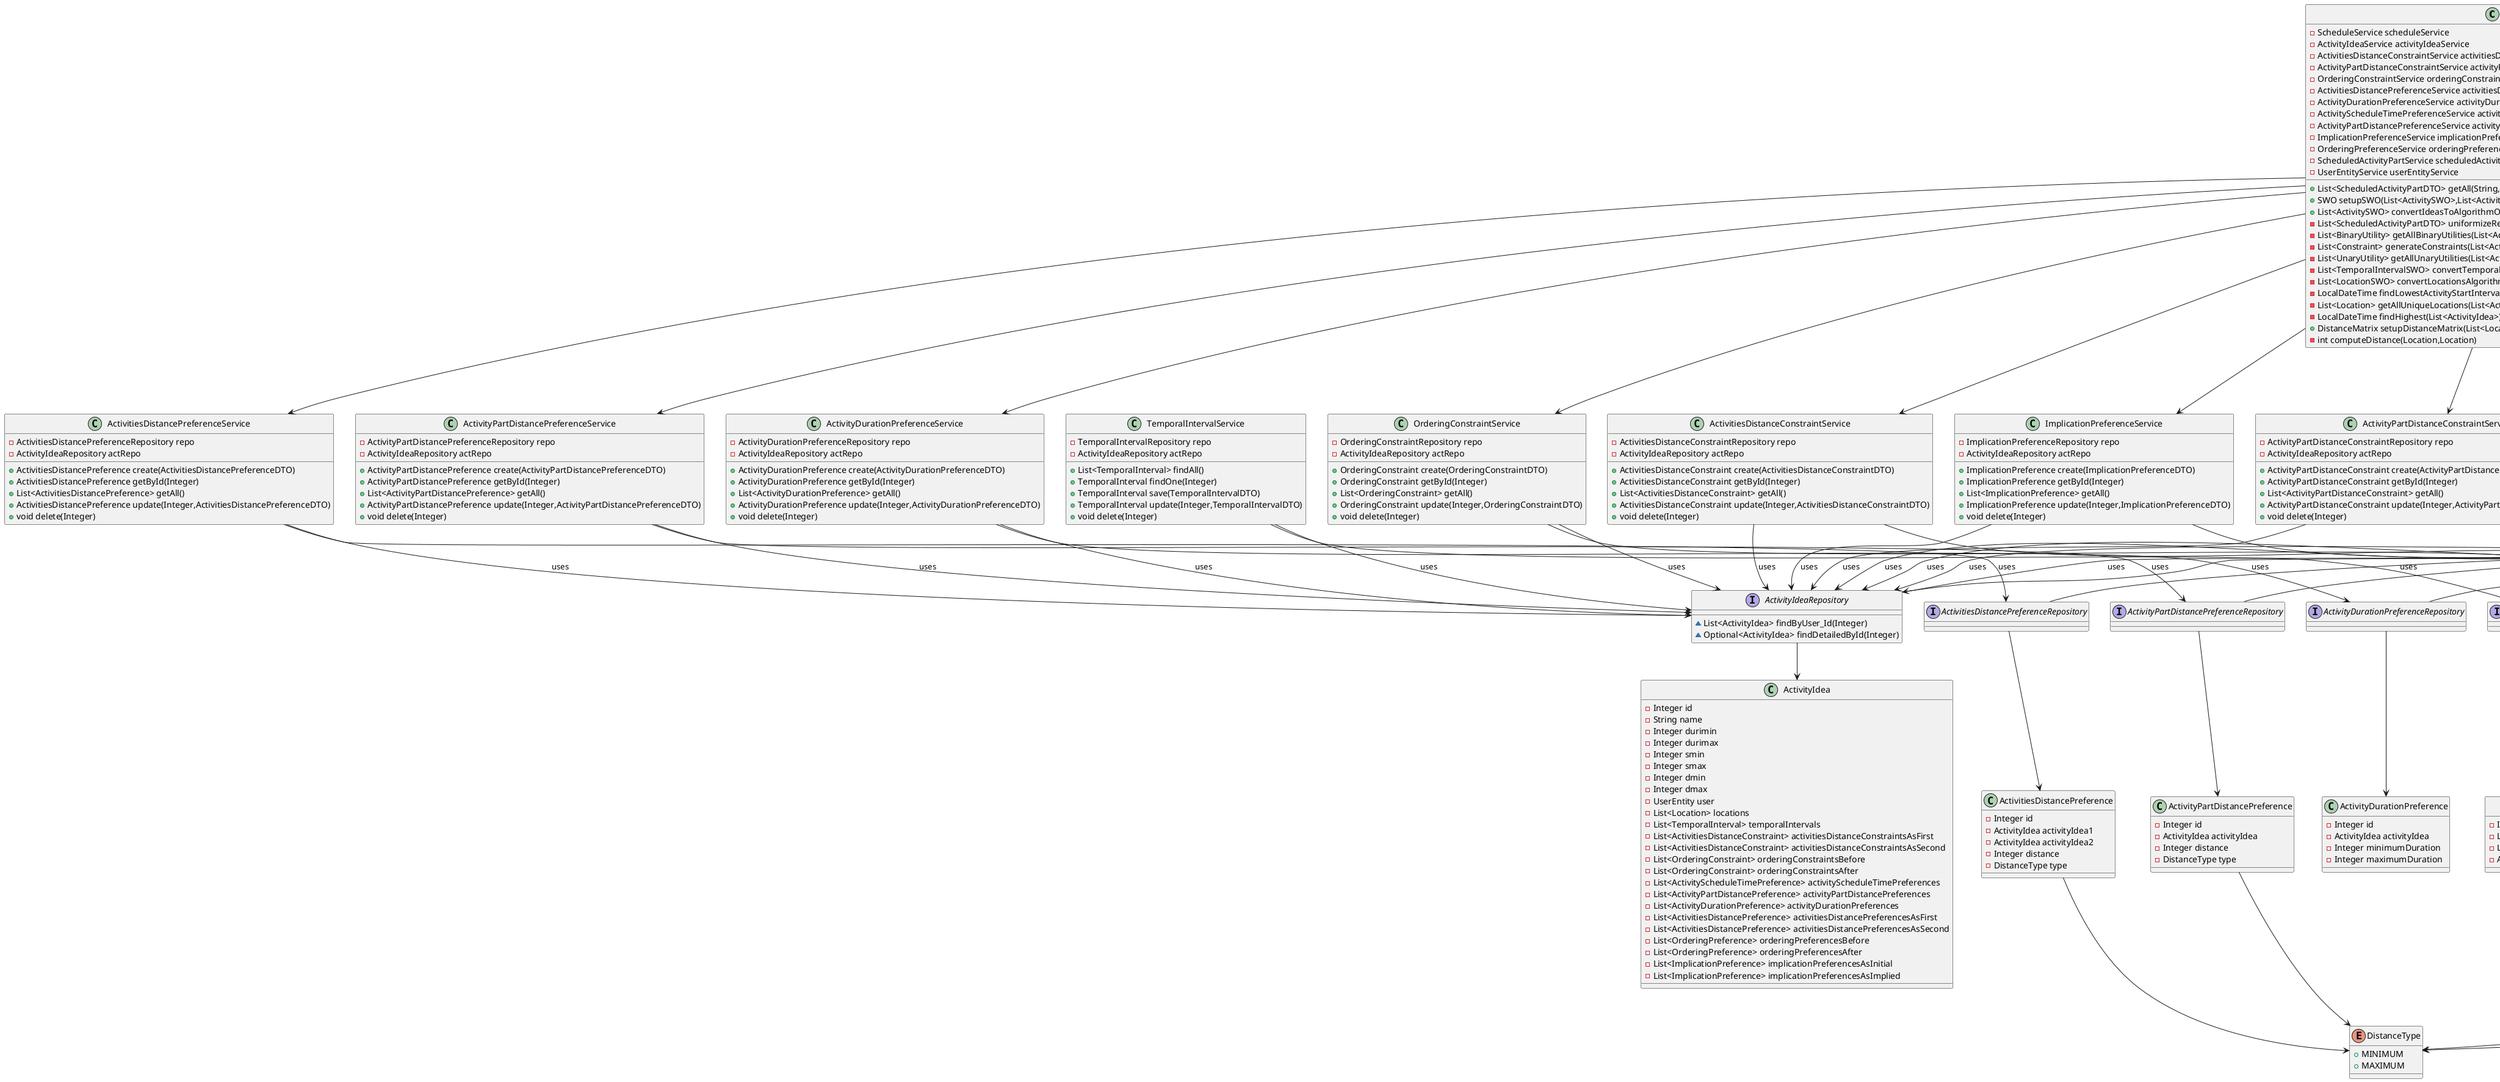 @startuml


class SchedulerController {
- ScheduleService scheduleService
- ActivityIdeaService activityIdeaService
- ActivitiesDistanceConstraintService activitiesDistanceConstraintService
- ActivityPartDistanceConstraintService activityPartDistanceConstraintService
- OrderingConstraintService orderingConstraintService
- ActivitiesDistancePreferenceService activitiesDistancePreferenceService
- ActivityDurationPreferenceService activityDurationPreferenceService
- ActivityScheduleTimePreferenceService activityScheduleTimePreferenceService
- ActivityPartDistancePreferenceService activityPartDistancePreferenceService
- ImplicationPreferenceService implicationPreferenceService
- OrderingPreferenceService orderingPreferenceService
- ScheduledActivityPartService scheduledActivityPartService
- UserEntityService userEntityService
+ List<ScheduledActivityPartDTO> getAll(String,ScheduleRequestDTO)
+ SWO setupSWO(List<ActivitySWO>,List<ActivityIdea>,DistanceMatrix)
+ List<ActivitySWO> convertIdeasToAlgorithmObjects(List<ActivityIdea>,LocalDateTime)
- List<ScheduledActivityPartDTO> uniformizeResultFromSWO(List<ActivitySWO>,LocalDateTime,int)
- List<BinaryUtility> getAllBinaryUtilities(List<ActivityIdea>,List<ActivitySWO>)
- List<Constraint> generateConstraints(List<ActivityIdea>,List<ActivitySWO>,DistanceMatrix)
- List<UnaryUtility> getAllUnaryUtilities(List<ActivityIdea>,List<ActivitySWO>)
- List<TemporalIntervalSWO> convertTemporalIntervalToAlgorithmData(List<TemporalInterval>,LocalDateTime)
- List<LocationSWO> convertLocationsAlgorithmData(List<Location>)
- LocalDateTime findLowestActivityStartInterval(List<ActivityIdea>)
- List<Location> getAllUniqueLocations(List<ActivityIdea>)
- LocalDateTime findHighest(List<ActivityIdea>)
+ DistanceMatrix setupDistanceMatrix(List<Location>)
- int computeDistance(Location,Location)
}
SchedulerController --> ScheduleService
SchedulerController --> ActivityIdeaService
SchedulerController --> ActivitiesDistanceConstraintService
SchedulerController --> ActivityPartDistanceConstraintService
SchedulerController --> OrderingConstraintService
SchedulerController --> ActivitiesDistancePreferenceService
SchedulerController --> ActivityDurationPreferenceService
SchedulerController --> ActivityScheduleTimePreferenceService
SchedulerController --> ActivityPartDistancePreferenceService
SchedulerController --> ImplicationPreferenceService
SchedulerController --> OrderingPreferenceService
SchedulerController --> ScheduledActivityPartService
SchedulerController --> UserEntityService
SchedulerController --> SWO : uses


enum TimePreferenceType {
+ EARLIER
+ LATER
}

enum DistanceType {
+ MINIMUM
+ MAXIMUM
}

class Schedule {
- Integer id
- String name
- LocalDateTime startInterval
- LocalDateTime endInterval
- UserEntity user
- List<ScheduledActivityPart> scheduledActivityParts
}

class ActivitiesDistancePreference {
- Integer id
- ActivityIdea activityIdea1
- ActivityIdea activityIdea2
- Integer distance
- DistanceType type
}

class ActivityPartDistancePreference {
- Integer id
- ActivityIdea activityIdea
- Integer distance
- DistanceType type
}

class ScheduledActivityPart {
- Integer id
- Schedule schedule
- String name
- LocalDateTime startTime
- Integer duration
- String locationName
}

class TemporalInterval {
- Integer id
- LocalDateTime startInterval
- LocalDateTime endInterval
- ActivityIdea activityIdea
}

class ActivityDurationPreference {
- Integer id
- ActivityIdea activityIdea
- Integer minimumDuration
- Integer maximumDuration
}

class Location {
- Integer id
- String name
- float x
- float y
- List<ActivityIdea> activityIdeas
}

class ActivityPartDistanceConstraint {
- Integer id
- ActivityIdea activityIdea
- Integer distance
- DistanceType type
}

class ImplicationPreference {
- Integer id
- ActivityIdea activityIdeaInitial
- ActivityIdea activityIdeaImplied
}


class ActivitiesDistanceConstraint {
- Integer id
- ActivityIdea activityIdea1
- ActivityIdea activityIdea2
- Integer distance
- DistanceType type
}

class UserEntity {
- int id
- String username
- String password
- List<ActivityIdea> activityIdeas
- List<Schedule> schedules
}

class OrderingConstraint {
- Integer id
- ActivityIdea activityIdeaBefore
- ActivityIdea activityIdeaAfter
}

class ActivityScheduleTimePreference {
- Integer id
- ActivityIdea activityIdea
- LocalDateTime timeOfAnalysis
- TimePreferenceType type
}

class OrderingPreference {
- Integer id
- ActivityIdea activityIdeaBefore
- ActivityIdea activityIdeaAfter
}

class ActivityIdea {
- Integer id
- String name
- Integer durimin
- Integer durimax
- Integer smin
- Integer smax
- Integer dmin
- Integer dmax
- UserEntity user
- List<Location> locations
- List<TemporalInterval> temporalIntervals
- List<ActivitiesDistanceConstraint> activitiesDistanceConstraintsAsFirst
- List<ActivitiesDistanceConstraint> activitiesDistanceConstraintsAsSecond
- List<OrderingConstraint> orderingConstraintsBefore
- List<OrderingConstraint> orderingConstraintsAfter
- List<ActivityScheduleTimePreference> activityScheduleTimePreferences
- List<ActivityPartDistancePreference> activityPartDistancePreferences
- List<ActivityDurationPreference> activityDurationPreferences
- List<ActivitiesDistancePreference> activitiesDistancePreferencesAsFirst
- List<ActivitiesDistancePreference> activitiesDistancePreferencesAsSecond
- List<OrderingPreference> orderingPreferencesBefore
- List<OrderingPreference> orderingPreferencesAfter
- List<ImplicationPreference> implicationPreferencesAsInitial
- List<ImplicationPreference> implicationPreferencesAsImplied
}







interface JpaRepository<T, ID>

interface UserRepository {
~ Optional<UserEntity> findByUsername(String)
~ Boolean existsByUsername(String)
}

interface ActivityPartDistanceConstraintRepository {}
interface ActivityScheduleTimePreferenceRepository {}
interface LocationRepository {}
interface ImplicationPreferenceRepository {}
interface OrderingPreferenceRepository {}
interface ScheduleRepository {
~ List<Schedule> findByUser_Id(Integer)
}

interface ScheduledActivityPartRepository {}
interface ActivityDurationPreferenceRepository {}
interface ActivitiesDistancePreferenceRepository {}
interface OrderingConstraintRepository {}
interface ActivitiesDistanceConstraintRepository {}
interface ActivityIdeaRepository {
~ List<ActivityIdea> findByUser_Id(Integer)
~ Optional<ActivityIdea> findDetailedById(Integer)
}

interface TemporalIntervalRepository {
}
interface ActivityPartDistancePreferenceRepository {
}


class TemporalIntervalService {
- TemporalIntervalRepository repo
- ActivityIdeaRepository actRepo
+ List<TemporalInterval> findAll()
+ TemporalInterval findOne(Integer)
+ TemporalInterval save(TemporalIntervalDTO)
+ TemporalInterval update(Integer,TemporalIntervalDTO)
+ void delete(Integer)
}


class ActivitiesDistanceConstraintService {
- ActivitiesDistanceConstraintRepository repo
- ActivityIdeaRepository actRepo
+ ActivitiesDistanceConstraint create(ActivitiesDistanceConstraintDTO)
+ ActivitiesDistanceConstraint getById(Integer)
+ List<ActivitiesDistanceConstraint> getAll()
+ ActivitiesDistanceConstraint update(Integer,ActivitiesDistanceConstraintDTO)
+ void delete(Integer)
}


class LocationService {
- LocationRepository repo
- ActivityIdeaRepository actRepo
+ List<Location> findAll()
+ Location findById(Integer)
+ Location mapLocationToActivity(Integer,Integer)
+ Location save(LocationDTO)
+ Location update(Integer,LocationDTO)
+ void delete(Integer)
}


class UserEntityService {
- UserRepository userRepository
+ UserDetails loadUserByUsername(String)
+ UserEntity getByUsername(String)
- Collection<GrantedAuthority> mapRolesToAuthorities(List<Role>)
}


class OrderingConstraintService {
- OrderingConstraintRepository repo
- ActivityIdeaRepository actRepo
+ OrderingConstraint create(OrderingConstraintDTO)
+ OrderingConstraint getById(Integer)
+ List<OrderingConstraint> getAll()
+ OrderingConstraint update(Integer,OrderingConstraintDTO)
+ void delete(Integer)
}


class ActivityPartDistanceConstraintService {
- ActivityPartDistanceConstraintRepository repo
- ActivityIdeaRepository actRepo
+ ActivityPartDistanceConstraint create(ActivityPartDistanceConstraintDTO)
+ ActivityPartDistanceConstraint getById(Integer)
+ List<ActivityPartDistanceConstraint> getAll()
+ ActivityPartDistanceConstraint update(Integer,ActivityPartDistanceConstraintDTO)
+ void delete(Integer)
}


class OrderingPreferenceService {
- OrderingPreferenceRepository repo
- ActivityIdeaRepository actRepo
+ OrderingPreference create(OrderingPreferenceDTO)
+ OrderingPreference getById(Integer)
+ List<OrderingPreference> getAll()
+ OrderingPreference update(Integer,OrderingPreferenceDTO)
+ void delete(Integer)
}


class ActivityDurationPreferenceService {
- ActivityDurationPreferenceRepository repo
- ActivityIdeaRepository actRepo
+ ActivityDurationPreference create(ActivityDurationPreferenceDTO)
+ ActivityDurationPreference getById(Integer)
+ List<ActivityDurationPreference> getAll()
+ ActivityDurationPreference update(Integer,ActivityDurationPreferenceDTO)
+ void delete(Integer)
}


class ActivityPartDistancePreferenceService {
- ActivityPartDistancePreferenceRepository repo
- ActivityIdeaRepository actRepo
+ ActivityPartDistancePreference create(ActivityPartDistancePreferenceDTO)
+ ActivityPartDistancePreference getById(Integer)
+ List<ActivityPartDistancePreference> getAll()
+ ActivityPartDistancePreference update(Integer,ActivityPartDistancePreferenceDTO)
+ void delete(Integer)
}


class ImplicationPreferenceService {
- ImplicationPreferenceRepository repo
- ActivityIdeaRepository actRepo
+ ImplicationPreference create(ImplicationPreferenceDTO)
+ ImplicationPreference getById(Integer)
+ List<ImplicationPreference> getAll()
+ ImplicationPreference update(Integer,ImplicationPreferenceDTO)
+ void delete(Integer)
}


class ActivitiesDistancePreferenceService {
- ActivitiesDistancePreferenceRepository repo
- ActivityIdeaRepository actRepo
+ ActivitiesDistancePreference create(ActivitiesDistancePreferenceDTO)
+ ActivitiesDistancePreference getById(Integer)
+ List<ActivitiesDistancePreference> getAll()
+ ActivitiesDistancePreference update(Integer,ActivitiesDistancePreferenceDTO)
+ void delete(Integer)
}


class ActivityIdeaService {
- ActivityIdeaRepository repository
- UserRepository userRepo
+ ActivityIdea create(ActivityIdeaDTO)
+ List<ActivityIdea> findAllForUsername(String)
+ List<ActivityIdea> findAll()
+ ActivityIdea findById(int)
+ ActivityIdea update(int,ActivityIdeaDTO)
+ void delete(int)
+ List<ActivityIdea> getIdeasForUser(Integer)
+ ActivityIdea getFullActivity(Integer)
}


class ScheduledActivityPartService {
- ScheduledActivityPartRepository repository
- ScheduleRepository scheduleRepository
+ ScheduledActivityPart create(ScheduledActivityPartDTO)
+ ScheduledActivityPart getById(Integer)
+ List<ScheduledActivityPart> getAll()
+ ScheduledActivityPart update(Integer,ScheduledActivityPartDTO)
+ void delete(Integer)
}


class ActivityScheduleTimePreferenceService {
- ActivityScheduleTimePreferenceRepository repo
- ActivityIdeaRepository actRepo
+ ActivityScheduleTimePreference create(ActivityScheduleTimePreferenceDTO)
+ ActivityScheduleTimePreference getById(Integer)
+ List<ActivityScheduleTimePreference> getAll()
+ ActivityScheduleTimePreference update(Integer,ActivityScheduleTimePreferenceDTO)
+ void delete(Integer)
}


class ScheduleService {
- ScheduleRepository repository
- UserRepository userRepo
+ Schedule create(ScheduleDTO)
+ List<Schedule> findAllByUsername(String)
+ List<Schedule> findAll()
+ Schedule findById(int)
+ Schedule update(int,ScheduleDTO)
+ void delete(int)
}



OrderingConstraintService --> OrderingConstraintRepository : uses
OrderingConstraintService --> ActivityIdeaRepository : uses
ActivityPartDistanceConstraintService --> ActivityPartDistanceConstraintRepository : uses
ActivityPartDistanceConstraintService --> ActivityIdeaRepository : uses
ActivitiesDistanceConstraintService --> ActivitiesDistanceConstraintRepository : uses
ActivitiesDistanceConstraintService --> ActivityIdeaRepository : uses
OrderingPreferenceService --> OrderingPreferenceRepository : uses
OrderingPreferenceService --> ActivityIdeaRepository : uses
ImplicationPreferenceService --> ImplicationPreferenceRepository : uses
ImplicationPreferenceService --> ActivityIdeaRepository : uses
ActivityPartDistancePreferenceService --> ActivityPartDistancePreferenceRepository : uses
ActivityPartDistancePreferenceService --> ActivityIdeaRepository : uses
ActivityDurationPreferenceService --> ActivityDurationPreferenceRepository : uses
ActivityDurationPreferenceService --> ActivityIdeaRepository : uses
ActivitiesDistancePreferenceService --> ActivityIdeaRepository : uses
ActivitiesDistancePreferenceService --> ActivitiesDistancePreferenceRepository : uses

UserEntityService --> UserRepository
TemporalIntervalService -->  TemporalIntervalRepository : uses
TemporalIntervalService --> ActivityIdeaRepository : uses
ScheduleService -->  ScheduleRepository : uses
ScheduleService --> UserRepository : uses
ActivityIdeaService --> ActivityIdeaRepository : uses
ActivityIdeaService --> UserRepository : uses
LocationService --> LocationRepository : uses
LocationService --> ActivityIdeaRepository : uses
ScheduledActivityPartService --> ScheduledActivityPartRepository : uses
ScheduledActivityPartService --> UserRepository : uses
UserDetailsService <|.. UserEntityService
ActivityScheduleTimePreferenceService --> ActivityIdeaRepository : uses


ActivityPartDistanceConstraintRepository --> ActivityPartDistanceConstraint
ActivityScheduleTimePreferenceRepository --> ActivityScheduleTimePreference
LocationRepository --> Location
ImplicationPreferenceRepository --> ImplicationPreference
OrderingPreferenceRepository --> OrderingPreference
ScheduleRepository --> Schedule
ScheduledActivityPartRepository --> ScheduledActivityPart
ActivityDurationPreferenceRepository --> ActivityDurationPreference
ActivitiesDistancePreferenceRepository --> ActivitiesDistancePreference
OrderingConstraintRepository --> OrderingConstraint
ActivitiesDistanceConstraintRepository --> ActivitiesDistanceConstraint
ActivityIdeaRepository --> ActivityIdea
TemporalIntervalRepository --> TemporalInterval
ActivityPartDistancePreferenceRepository --> ActivityPartDistancePreference
UserRepository --> UserEntity
ActivitiesDistancePreference --> DistanceType
ActivityPartDistancePreference --> DistanceType
ActivityPartDistanceConstraint --> DistanceType
ActivitiesDistanceConstraint --> DistanceType
ActivityScheduleTimePreference --> TimePreferenceType
ActivityScheduleTimePreferenceService --> ActivityScheduleTimePreferenceRepository
JpaRepository <|-- UserRepository
JpaRepository <|-- ActivityPartDistanceConstraintRepository
JpaRepository <|-- ActivityScheduleTimePreferenceRepository
JpaRepository <|-- LocationRepository
JpaRepository <|-- ImplicationPreferenceRepository
JpaRepository <|-- OrderingPreferenceRepository
JpaRepository <|-- ScheduleRepository
JpaRepository <|-- ScheduledActivityPartRepository
JpaRepository <|-- ActivityDurationPreferenceRepository
JpaRepository <|-- ActivitiesDistancePreferenceRepository
JpaRepository <|-- OrderingConstraintRepository
JpaRepository <|-- ActivitiesDistanceConstraintRepository
JpaRepository <|-- ActivityIdeaRepository
JpaRepository <|-- TemporalIntervalRepository
JpaRepository <|-- ActivityPartDistancePreferenceRepository
@enduml